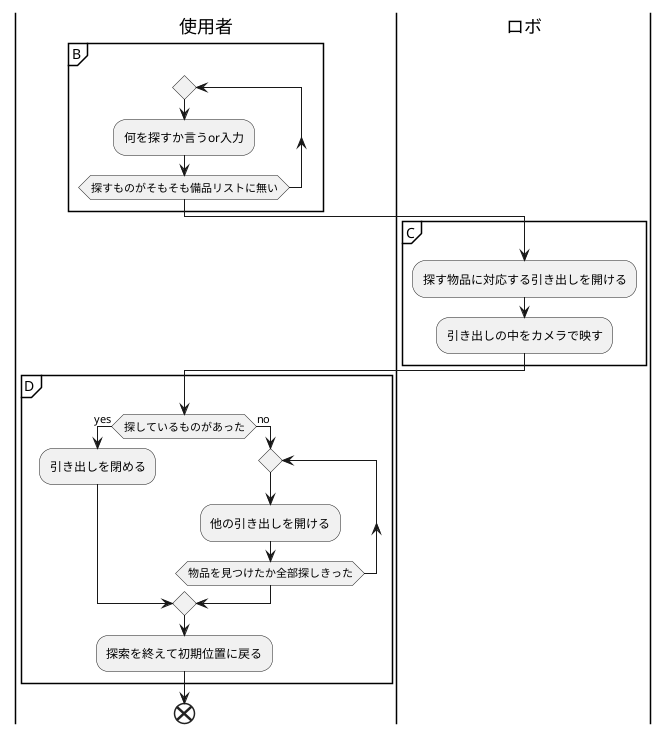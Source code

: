 @startuml

|ロボ|

start

partition A {

  :引き出し前まで移動する;

}

@startuml

|使用者|

partition B {

  repeat
    :何を探すか言うor入力;
  repeat while (探すものがそもそも備品リストに無い)

}

|ロボ|

partition C {

    :探す物品に対応する引き出しを開ける;
    :引き出しの中をカメラで映す;

}

|使用者|

partition D {

    if (探しているものがあった) then (yes)
    
        :引き出しを閉める;
        
    else (no) 
    
        repeat
            :他の引き出しを開ける;
        repeat while (物品を見つけたか全部探しきった)
    
    endif
    
    :探索を終えて初期位置に戻る;
}

end

@enduml
